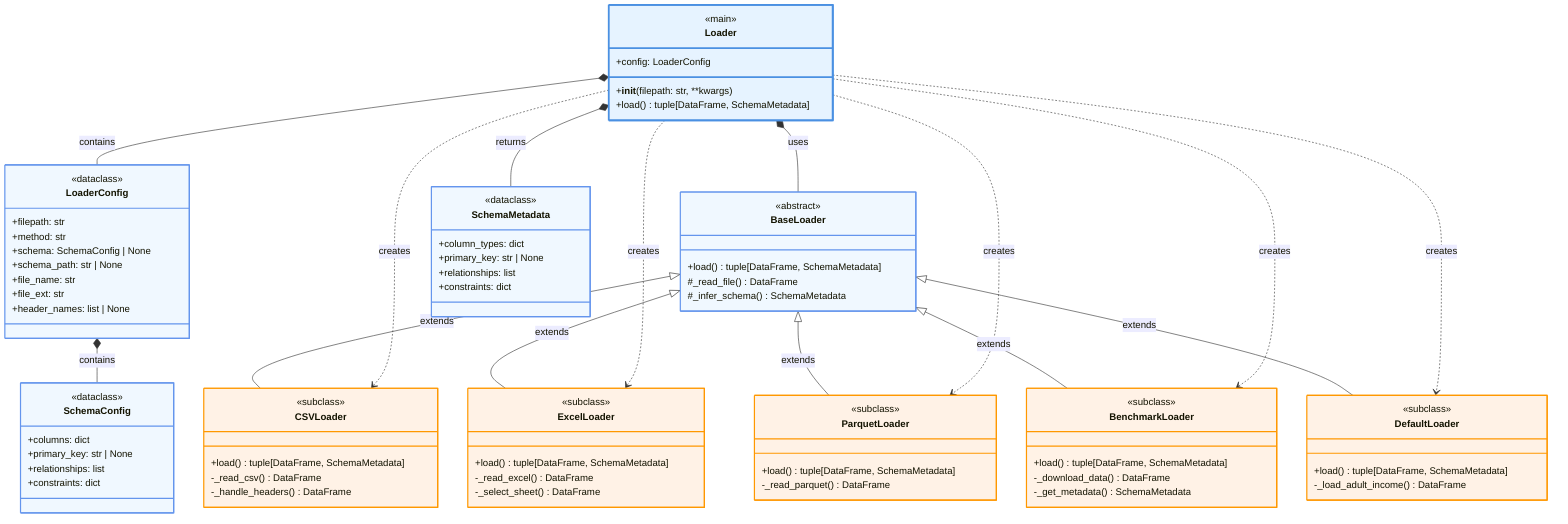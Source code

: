 classDiagram
    class Loader {
        <<main>>
        +__init__(filepath: str, **kwargs)
        +load() tuple[DataFrame, SchemaMetadata]
        +config: LoaderConfig
    }

    class BaseLoader {
        <<abstract>>
        +load() tuple[DataFrame, SchemaMetadata]
        #_read_file() DataFrame
        #_infer_schema() SchemaMetadata
    }

    class CSVLoader {
        <<subclass>>
        +load() tuple[DataFrame, SchemaMetadata]
        -_read_csv() DataFrame
        -_handle_headers() DataFrame
    }

    class ExcelLoader {
        <<subclass>>
        +load() tuple[DataFrame, SchemaMetadata]
        -_read_excel() DataFrame
        -_select_sheet() DataFrame
    }

    class ParquetLoader {
        <<subclass>>
        +load() tuple[DataFrame, SchemaMetadata]
        -_read_parquet() DataFrame
    }

    class BenchmarkLoader {
        <<subclass>>
        +load() tuple[DataFrame, SchemaMetadata]
        -_download_data() DataFrame
        -_get_metadata() SchemaMetadata
    }

    class DefaultLoader {
        <<subclass>>
        +load() tuple[DataFrame, SchemaMetadata]
        -_load_adult_income() DataFrame
    }

    class LoaderConfig {
        <<dataclass>>
        +filepath: str
        +method: str
        +schema: SchemaConfig | None
        +schema_path: str | None
        +file_name: str
        +file_ext: str
        +header_names: list | None
    }

    class SchemaMetadata {
        <<dataclass>>
        +column_types: dict
        +primary_key: str | None
        +relationships: list
        +constraints: dict
    }

    class SchemaConfig {
        <<dataclass>>
        +columns: dict
        +primary_key: str | None
        +relationships: list
        +constraints: dict
    }

    %% 繼承關係
    BaseLoader <|-- CSVLoader : extends
    BaseLoader <|-- ExcelLoader : extends
    BaseLoader <|-- ParquetLoader : extends
    BaseLoader <|-- BenchmarkLoader : extends
    BaseLoader <|-- DefaultLoader : extends
    
    %% 組合關係
    Loader *-- LoaderConfig : contains
    Loader *-- BaseLoader : uses
    Loader *-- SchemaMetadata : returns
    LoaderConfig *-- SchemaConfig : contains

    %% 依賴關係
    Loader ..> CSVLoader : creates
    Loader ..> ExcelLoader : creates
    Loader ..> ParquetLoader : creates
    Loader ..> BenchmarkLoader : creates
    Loader ..> DefaultLoader : creates

    %% 樣式標示
    style Loader fill:#e6f3ff,stroke:#4a90e2,stroke-width:3px
    style BaseLoader fill:#f0f8ff,stroke:#6495ed,stroke-width:2px
    style CSVLoader fill:#fff2e6,stroke:#ff9800,stroke-width:2px
    style ExcelLoader fill:#fff2e6,stroke:#ff9800,stroke-width:2px
    style ParquetLoader fill:#fff2e6,stroke:#ff9800,stroke-width:2px
    style BenchmarkLoader fill:#fff2e6,stroke:#ff9800,stroke-width:2px
    style DefaultLoader fill:#fff2e6,stroke:#ff9800,stroke-width:2px
    style LoaderConfig fill:#f0f8ff,stroke:#6495ed,stroke-width:2px
    style SchemaMetadata fill:#f0f8ff,stroke:#6495ed,stroke-width:2px
    style SchemaConfig fill:#f0f8ff,stroke:#6495ed,stroke-width:2px